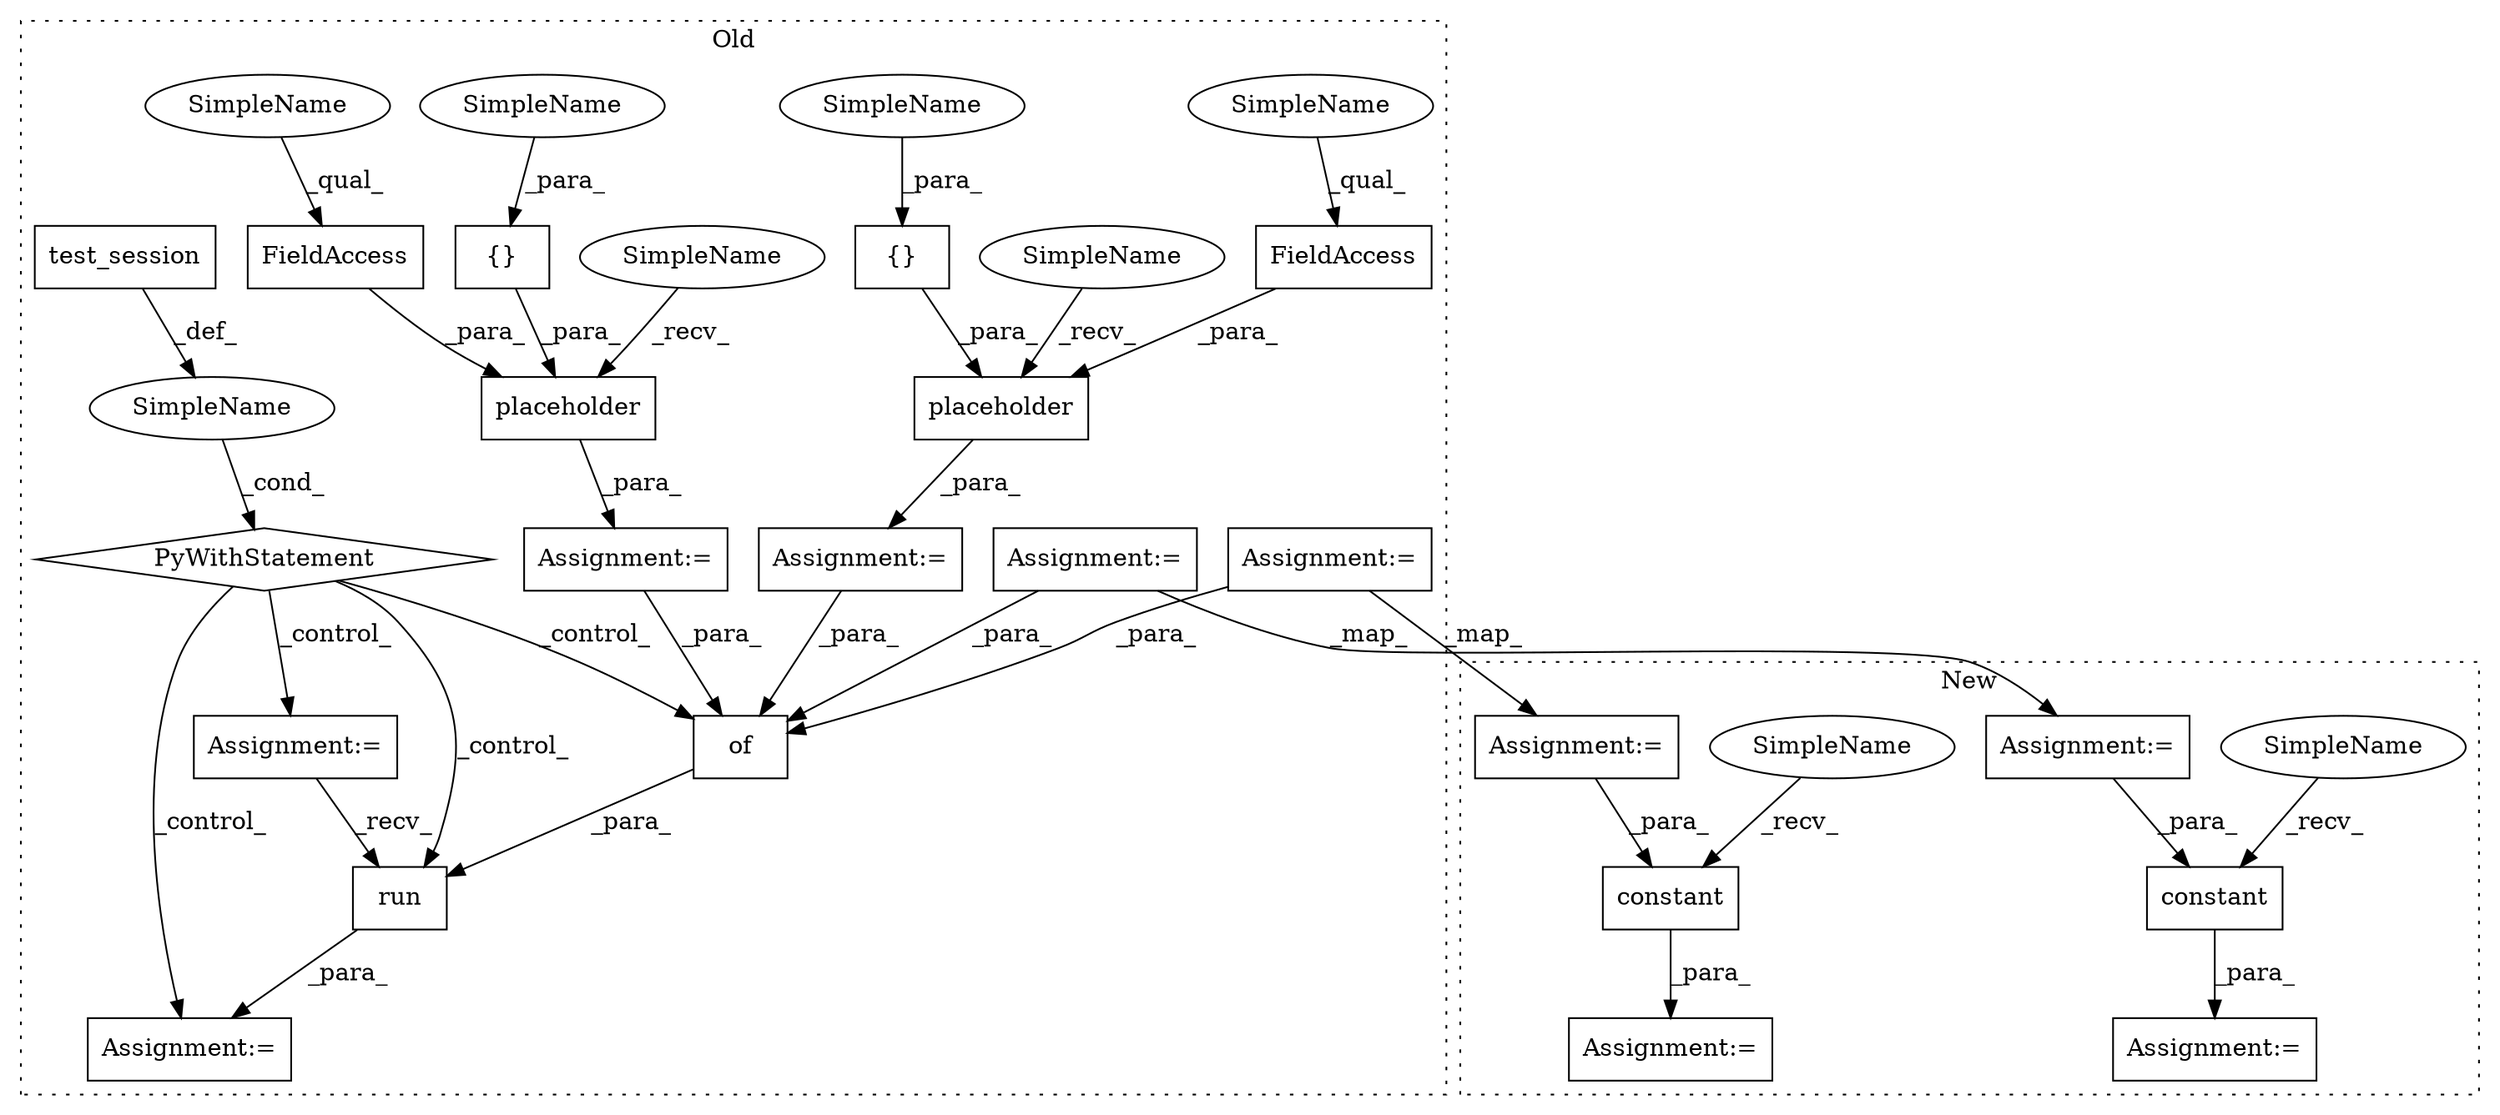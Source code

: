 digraph G {
subgraph cluster0 {
1 [label="PyWithStatement" a="104" s="5860,5889" l="10,2" shape="diamond"];
2 [label="Assignment:=" a="7" s="5903" l="7" shape="box"];
3 [label="SimpleName" a="42" s="" l="" shape="ellipse"];
4 [label="test_session" a="32" s="5875" l="14" shape="box"];
5 [label="of" a="32" s="6250,6324" l="3,1" shape="box"];
6 [label="placeholder" a="32" s="5089,5153" l="12,1" shape="box"];
8 [label="FieldAccess" a="22" s="5101" l="18" shape="box"];
9 [label="{}" a="4" s="5129,5152" l="1,1" shape="box"];
11 [label="Assignment:=" a="7" s="5077" l="1" shape="box"];
13 [label="{}" a="4" s="5037,5060" l="1,1" shape="box"];
14 [label="FieldAccess" a="22" s="5009" l="18" shape="box"];
15 [label="placeholder" a="32" s="4997,5061" l="12,1" shape="box"];
17 [label="Assignment:=" a="7" s="4985" l="1" shape="box"];
18 [label="run" a="32" s="6234,6325" l="4,1" shape="box"];
20 [label="Assignment:=" a="7" s="5811" l="1" shape="box"];
22 [label="Assignment:=" a="7" s="5742" l="1" shape="box"];
23 [label="Assignment:=" a="7" s="6225" l="1" shape="box"];
24 [label="SimpleName" a="42" s="5009" l="10" shape="ellipse"];
25 [label="SimpleName" a="42" s="5078" l="10" shape="ellipse"];
26 [label="SimpleName" a="42" s="4986" l="10" shape="ellipse"];
27 [label="SimpleName" a="42" s="5101" l="10" shape="ellipse"];
28 [label="SimpleName" a="42" s="5130" l="10" shape="ellipse"];
29 [label="SimpleName" a="42" s="5038" l="10" shape="ellipse"];
label = "Old";
style="dotted";
}
subgraph cluster1 {
7 [label="constant" a="32" s="5268,5291" l="9,1" shape="box"];
10 [label="Assignment:=" a="7" s="5256" l="1" shape="box"];
12 [label="constant" a="32" s="5321,5346" l="9,1" shape="box"];
16 [label="Assignment:=" a="7" s="5309" l="1" shape="box"];
19 [label="Assignment:=" a="7" s="5132" l="1" shape="box"];
21 [label="Assignment:=" a="7" s="5041" l="1" shape="box"];
30 [label="SimpleName" a="42" s="5257" l="10" shape="ellipse"];
31 [label="SimpleName" a="42" s="5310" l="10" shape="ellipse"];
label = "New";
style="dotted";
}
1 -> 23 [label="_control_"];
1 -> 2 [label="_control_"];
1 -> 18 [label="_control_"];
1 -> 5 [label="_control_"];
2 -> 18 [label="_recv_"];
3 -> 1 [label="_cond_"];
4 -> 3 [label="_def_"];
5 -> 18 [label="_para_"];
6 -> 11 [label="_para_"];
7 -> 10 [label="_para_"];
8 -> 6 [label="_para_"];
9 -> 6 [label="_para_"];
11 -> 5 [label="_para_"];
12 -> 16 [label="_para_"];
13 -> 15 [label="_para_"];
14 -> 15 [label="_para_"];
15 -> 17 [label="_para_"];
17 -> 5 [label="_para_"];
18 -> 23 [label="_para_"];
19 -> 7 [label="_para_"];
20 -> 5 [label="_para_"];
20 -> 19 [label="_map_"];
21 -> 12 [label="_para_"];
22 -> 5 [label="_para_"];
22 -> 21 [label="_map_"];
24 -> 14 [label="_qual_"];
25 -> 6 [label="_recv_"];
26 -> 15 [label="_recv_"];
27 -> 8 [label="_qual_"];
28 -> 9 [label="_para_"];
29 -> 13 [label="_para_"];
30 -> 7 [label="_recv_"];
31 -> 12 [label="_recv_"];
}